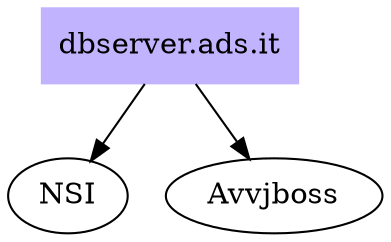 digraph {
	graph [bb="0,0,160.2,108"];
	node [label="\N"];
	"dbserver.ads.it"	 [color=".7 .3 1.0",
		height=0.5,
		pos="71,90",
		shape=box,
		style=filled,
		width=1.3333];
	NSI	 [height=0.5,
		pos="27,18",
		width=0.75];
	"dbserver.ads.it" -> NSI	 [pos="e,37.148,35.145 60.124,71.697 54.801,63.229 48.299,52.885 42.47,43.612"];
	Avvjboss	 [height=0.5,
		pos="116,18",
		width=1.2277];
	"dbserver.ads.it" -> Avvjboss	 [pos="e,105.31,35.622 82.124,71.697 87.433,63.437 93.89,53.394 99.736,44.299"];
}
